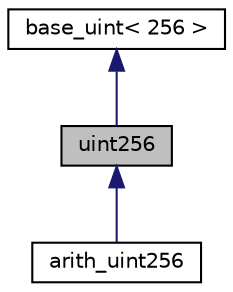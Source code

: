 digraph "uint256"
{
  edge [fontname="Helvetica",fontsize="10",labelfontname="Helvetica",labelfontsize="10"];
  node [fontname="Helvetica",fontsize="10",shape=record];
  Node0 [label="uint256",height=0.2,width=0.4,color="black", fillcolor="grey75", style="filled", fontcolor="black"];
  Node1 -> Node0 [dir="back",color="midnightblue",fontsize="10",style="solid",fontname="Helvetica"];
  Node1 [label="base_uint\< 256 \>",height=0.2,width=0.4,color="black", fillcolor="white", style="filled",URL="$classbase__uint.html"];
  Node0 -> Node2 [dir="back",color="midnightblue",fontsize="10",style="solid",fontname="Helvetica"];
  Node2 [label="arith_uint256",height=0.2,width=0.4,color="black", fillcolor="white", style="filled",URL="$classarith__uint256.html"];
}
